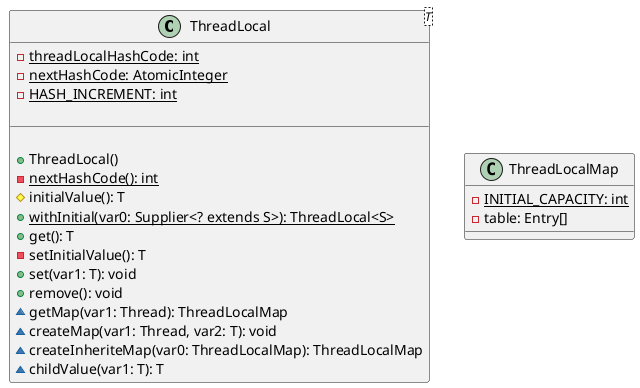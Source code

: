 @startuml

class ThreadLocal<T> {
    - {static} threadLocalHashCode: int
    - {static} nextHashCode: AtomicInteger
    - {static} HASH_INCREMENT: int

    __

    + ThreadLocal()
    - {static} nextHashCode(): int
    # initialValue(): T
    + {static} withInitial(var0: Supplier<? extends S>): ThreadLocal<S>
    + get(): T
    - setInitialValue(): T
    + set(var1: T): void
    + remove(): void
    ~ getMap(var1: Thread): ThreadLocalMap
    ~ createMap(var1: Thread, var2: T): void
    ~ createInheriteMap(var0: ThreadLocalMap): ThreadLocalMap
    ~ childValue(var1: T): T
}

class ThreadLocalMap {
    - {static} INITIAL_CAPACITY: int
    - table: Entry[]
}

'SuppliedThreadLocal <|-- ThreadLocal
'
'class SuppliedThreadLocal {
'    - supplier: Supplier<? extends T>
'    __
'
'    ~ SuppliedThreadLocal(var1: Supplier<? extends T>
'    # initialValue(): T
'}
'
'class Entry {
'    # value: Object
'
'    __
'
'    # Entry(var1: ThreadLocal<?>, var2: Object)
'}

@enduml